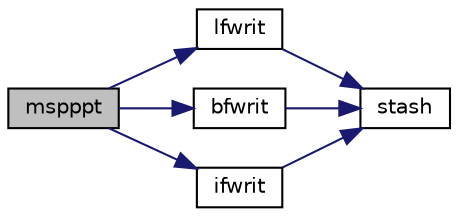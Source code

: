digraph "mspppt"
{
  edge [fontname="Helvetica",fontsize="10",labelfontname="Helvetica",labelfontsize="10"];
  node [fontname="Helvetica",fontsize="10",shape=record];
  rankdir="LR";
  Node1 [label="mspppt",height=0.2,width=0.4,color="black", fillcolor="grey75", style="filled", fontcolor="black"];
  Node1 -> Node2 [color="midnightblue",fontsize="10",style="solid",fontname="Helvetica"];
  Node2 [label="lfwrit",height=0.2,width=0.4,color="black", fillcolor="white", style="filled",URL="$putgetsubs_8f.html#a8b435043b7af6c04d8198e1100857d34"];
  Node2 -> Node3 [color="midnightblue",fontsize="10",style="solid",fontname="Helvetica"];
  Node3 [label="stash",height=0.2,width=0.4,color="black", fillcolor="white", style="filled",URL="$stash_8f.html#a47f96cfcf0b52c1121a42dd3e15f5f7e"];
  Node1 -> Node4 [color="midnightblue",fontsize="10",style="solid",fontname="Helvetica"];
  Node4 [label="bfwrit",height=0.2,width=0.4,color="black", fillcolor="white", style="filled",URL="$putgetsubs_8f.html#ac1bf78e167b5695a26783509367746f8"];
  Node4 -> Node3 [color="midnightblue",fontsize="10",style="solid",fontname="Helvetica"];
  Node1 -> Node5 [color="midnightblue",fontsize="10",style="solid",fontname="Helvetica"];
  Node5 [label="ifwrit",height=0.2,width=0.4,color="black", fillcolor="white", style="filled",URL="$putgetsubs_8f.html#a3cd4a9559d862ea6df3c442238be9728"];
  Node5 -> Node3 [color="midnightblue",fontsize="10",style="solid",fontname="Helvetica"];
}
